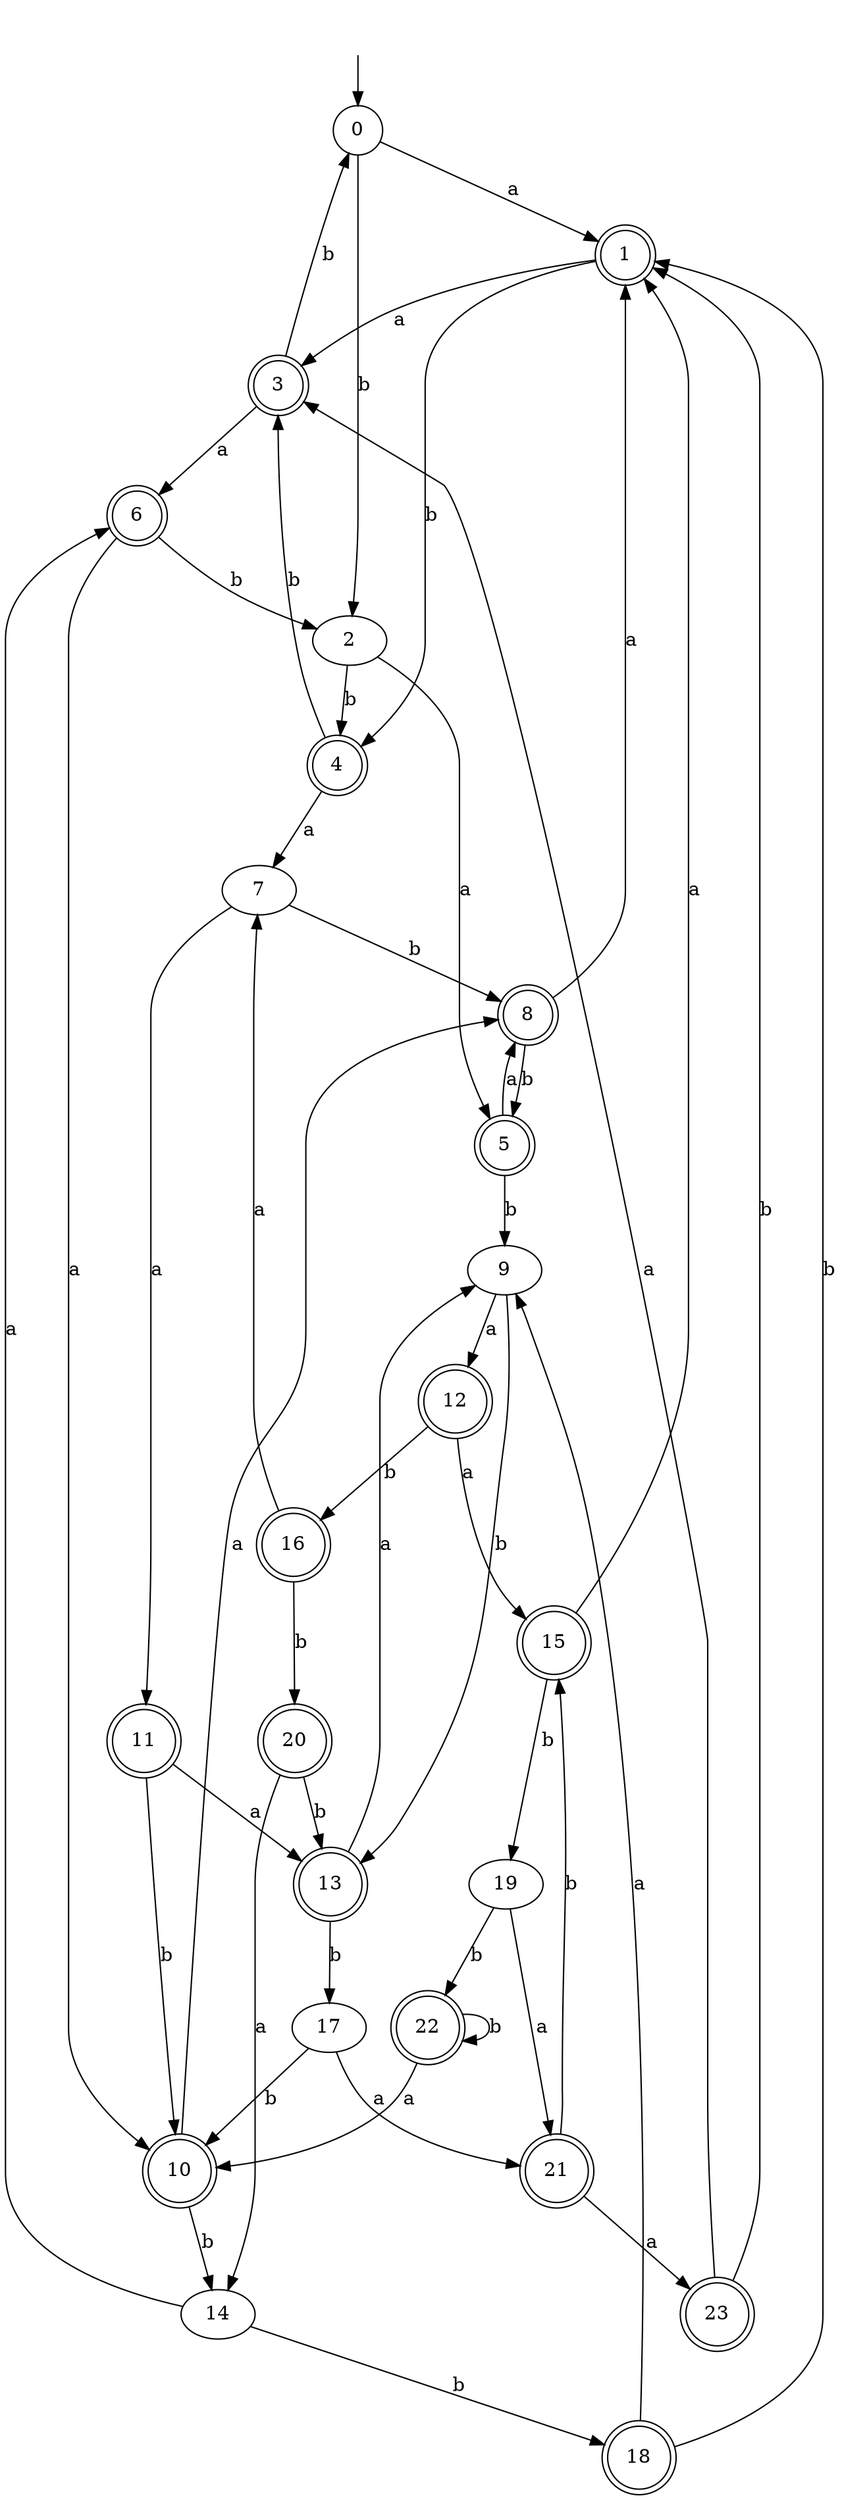 digraph RandomDFA {
  __start0 [label="", shape=none];
  __start0 -> 0 [label=""];
  0 [shape=circle]
  0 -> 1 [label="a"]
  0 -> 2 [label="b"]
  1 [shape=doublecircle]
  1 -> 3 [label="a"]
  1 -> 4 [label="b"]
  2
  2 -> 5 [label="a"]
  2 -> 4 [label="b"]
  3 [shape=doublecircle]
  3 -> 6 [label="a"]
  3 -> 0 [label="b"]
  4 [shape=doublecircle]
  4 -> 7 [label="a"]
  4 -> 3 [label="b"]
  5 [shape=doublecircle]
  5 -> 8 [label="a"]
  5 -> 9 [label="b"]
  6 [shape=doublecircle]
  6 -> 10 [label="a"]
  6 -> 2 [label="b"]
  7
  7 -> 11 [label="a"]
  7 -> 8 [label="b"]
  8 [shape=doublecircle]
  8 -> 1 [label="a"]
  8 -> 5 [label="b"]
  9
  9 -> 12 [label="a"]
  9 -> 13 [label="b"]
  10 [shape=doublecircle]
  10 -> 8 [label="a"]
  10 -> 14 [label="b"]
  11 [shape=doublecircle]
  11 -> 13 [label="a"]
  11 -> 10 [label="b"]
  12 [shape=doublecircle]
  12 -> 15 [label="a"]
  12 -> 16 [label="b"]
  13 [shape=doublecircle]
  13 -> 9 [label="a"]
  13 -> 17 [label="b"]
  14
  14 -> 6 [label="a"]
  14 -> 18 [label="b"]
  15 [shape=doublecircle]
  15 -> 1 [label="a"]
  15 -> 19 [label="b"]
  16 [shape=doublecircle]
  16 -> 7 [label="a"]
  16 -> 20 [label="b"]
  17
  17 -> 21 [label="a"]
  17 -> 10 [label="b"]
  18 [shape=doublecircle]
  18 -> 9 [label="a"]
  18 -> 1 [label="b"]
  19
  19 -> 21 [label="a"]
  19 -> 22 [label="b"]
  20 [shape=doublecircle]
  20 -> 14 [label="a"]
  20 -> 13 [label="b"]
  21 [shape=doublecircle]
  21 -> 23 [label="a"]
  21 -> 15 [label="b"]
  22 [shape=doublecircle]
  22 -> 10 [label="a"]
  22 -> 22 [label="b"]
  23 [shape=doublecircle]
  23 -> 3 [label="a"]
  23 -> 1 [label="b"]
}
